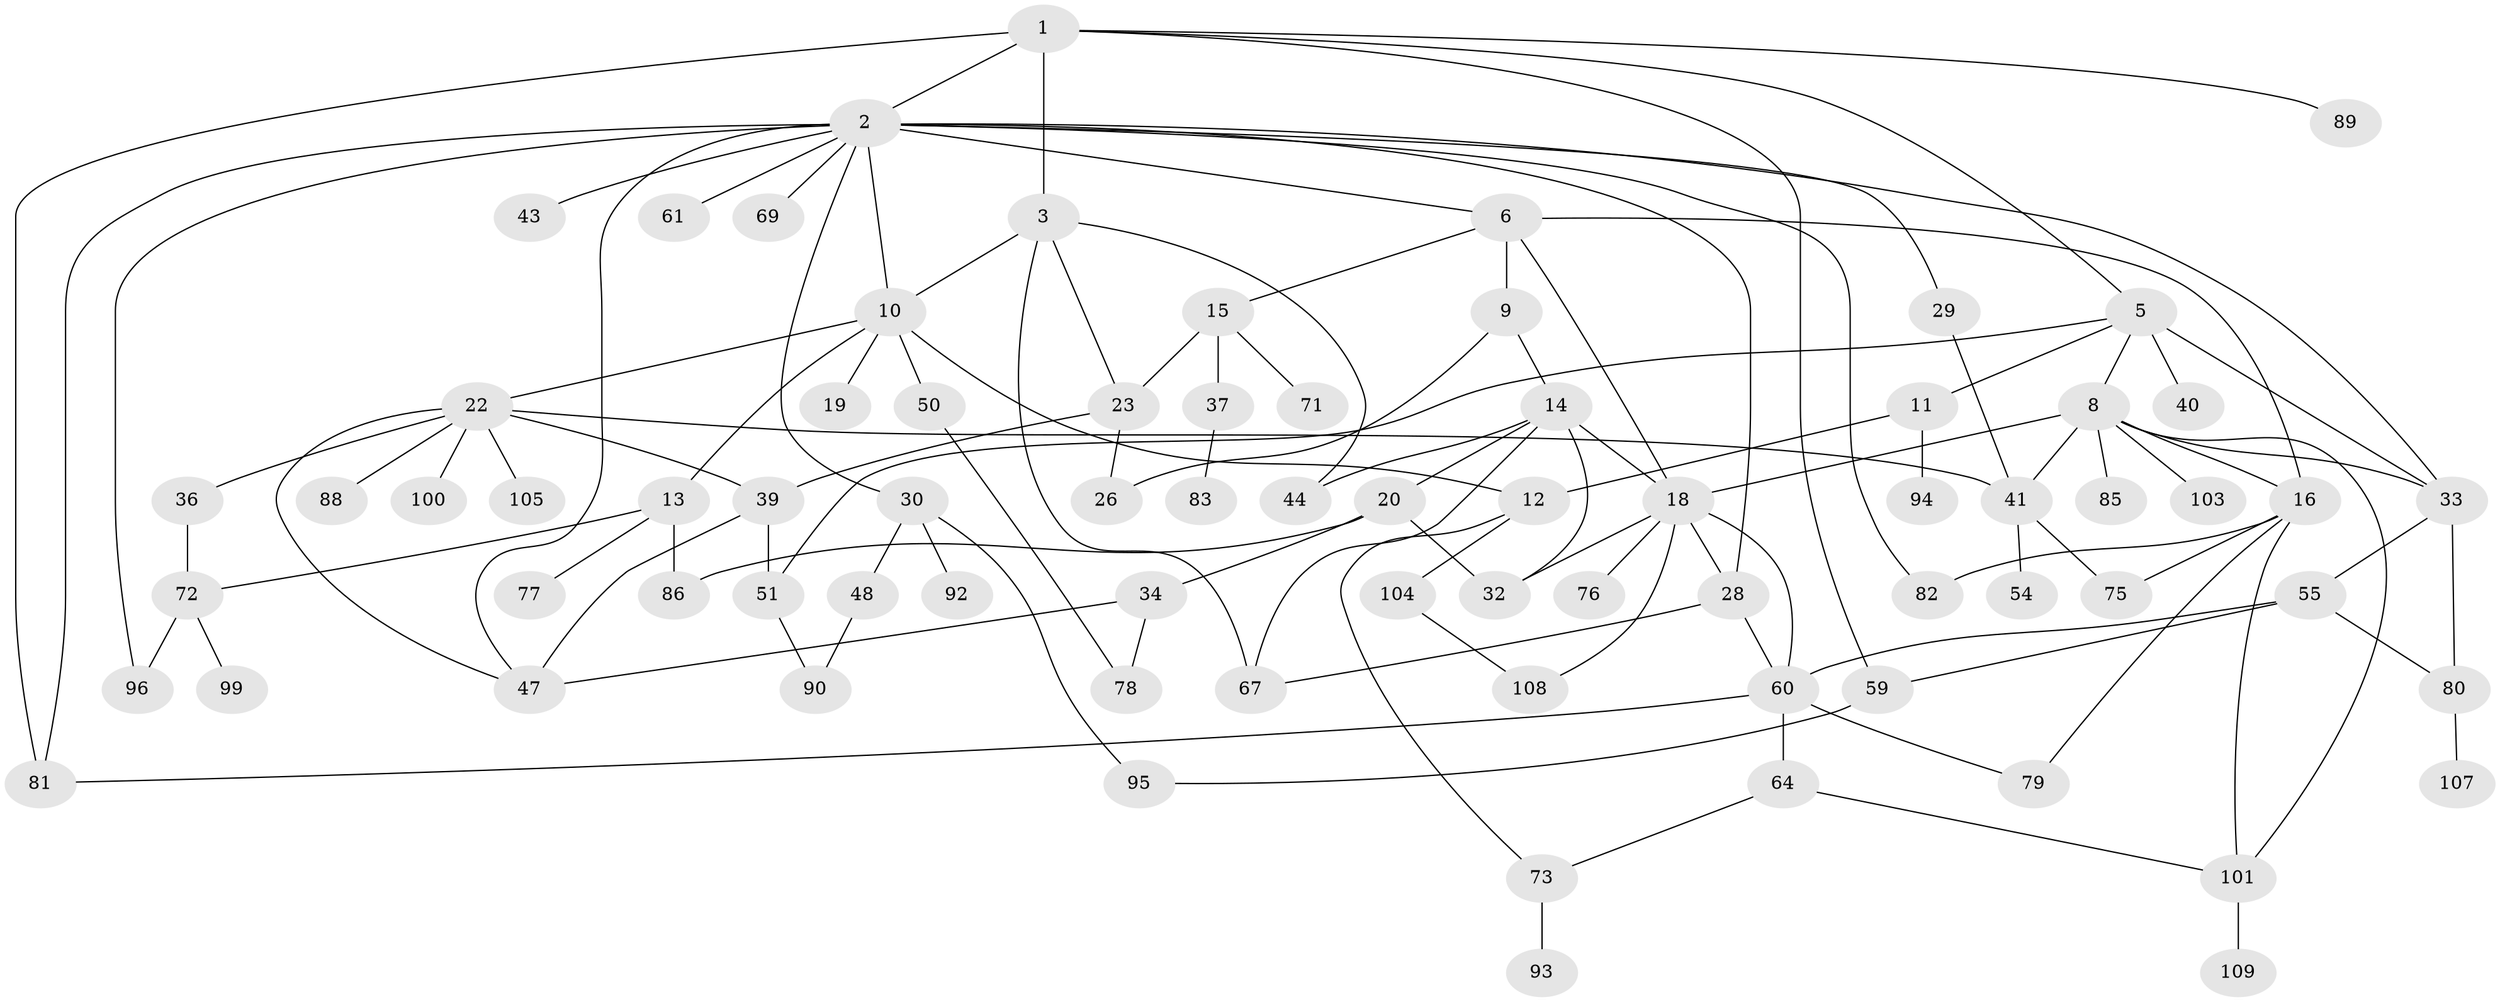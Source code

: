 // original degree distribution, {7: 0.01834862385321101, 10: 0.009174311926605505, 5: 0.07339449541284404, 6: 0.03669724770642202, 4: 0.11009174311926606, 3: 0.24770642201834864, 1: 0.21100917431192662, 2: 0.29357798165137616}
// Generated by graph-tools (version 1.1) at 2025/41/03/06/25 10:41:31]
// undirected, 76 vertices, 116 edges
graph export_dot {
graph [start="1"]
  node [color=gray90,style=filled];
  1 [super="+70"];
  2 [super="+4"];
  3 [super="+27"];
  5 [super="+7"];
  6;
  8 [super="+31"];
  9;
  10 [super="+57"];
  11 [super="+87"];
  12 [super="+45"];
  13 [super="+17"];
  14 [super="+25"];
  15 [super="+102"];
  16 [super="+24"];
  18 [super="+21"];
  19;
  20 [super="+58"];
  22 [super="+35"];
  23 [super="+52"];
  26;
  28 [super="+56"];
  29 [super="+62"];
  30 [super="+38"];
  32 [super="+46"];
  33 [super="+66"];
  34 [super="+74"];
  36;
  37 [super="+42"];
  39 [super="+49"];
  40;
  41 [super="+53"];
  43;
  44;
  47;
  48;
  50;
  51 [super="+63"];
  54;
  55;
  59 [super="+68"];
  60 [super="+65"];
  61;
  64 [super="+98"];
  67;
  69;
  71;
  72 [super="+97"];
  73;
  75;
  76;
  77;
  78;
  79;
  80 [super="+84"];
  81 [super="+91"];
  82;
  83;
  85;
  86;
  88;
  89;
  90 [super="+106"];
  92;
  93;
  94;
  95;
  96;
  99;
  100;
  101;
  103;
  104;
  105;
  107;
  108;
  109;
  1 -- 2;
  1 -- 3;
  1 -- 5;
  1 -- 81 [weight=2];
  1 -- 59;
  1 -- 89;
  2 -- 6;
  2 -- 28;
  2 -- 30;
  2 -- 43;
  2 -- 61;
  2 -- 69;
  2 -- 82;
  2 -- 96;
  2 -- 33;
  2 -- 29;
  2 -- 47;
  2 -- 10;
  2 -- 81;
  3 -- 10;
  3 -- 44;
  3 -- 67;
  3 -- 23;
  5 -- 11;
  5 -- 33;
  5 -- 8;
  5 -- 40;
  5 -- 51;
  6 -- 9;
  6 -- 15;
  6 -- 16;
  6 -- 18;
  8 -- 16;
  8 -- 18;
  8 -- 85;
  8 -- 101;
  8 -- 103;
  8 -- 33;
  8 -- 41;
  9 -- 14;
  9 -- 26;
  10 -- 13;
  10 -- 19;
  10 -- 22;
  10 -- 50;
  10 -- 12;
  11 -- 12;
  11 -- 94;
  12 -- 104;
  12 -- 73;
  13 -- 77;
  13 -- 72;
  13 -- 86;
  14 -- 20;
  14 -- 32;
  14 -- 18;
  14 -- 67;
  14 -- 44;
  15 -- 23 [weight=2];
  15 -- 37;
  15 -- 71;
  16 -- 75;
  16 -- 101;
  16 -- 82;
  16 -- 79;
  18 -- 32;
  18 -- 76;
  18 -- 108;
  18 -- 60;
  18 -- 28;
  20 -- 34;
  20 -- 86;
  20 -- 32;
  22 -- 36;
  22 -- 100;
  22 -- 105;
  22 -- 47;
  22 -- 88;
  22 -- 41;
  22 -- 39;
  23 -- 26;
  23 -- 39;
  28 -- 67;
  28 -- 60;
  29 -- 41;
  30 -- 92;
  30 -- 95;
  30 -- 48;
  33 -- 55;
  33 -- 80;
  34 -- 78;
  34 -- 47;
  36 -- 72;
  37 -- 83 [weight=2];
  39 -- 51;
  39 -- 47;
  41 -- 54;
  41 -- 75;
  48 -- 90;
  50 -- 78;
  51 -- 90;
  55 -- 59;
  55 -- 60;
  55 -- 80;
  59 -- 95;
  60 -- 64;
  60 -- 81;
  60 -- 79;
  64 -- 101;
  64 -- 73;
  72 -- 96;
  72 -- 99;
  73 -- 93;
  80 -- 107;
  101 -- 109;
  104 -- 108;
}
